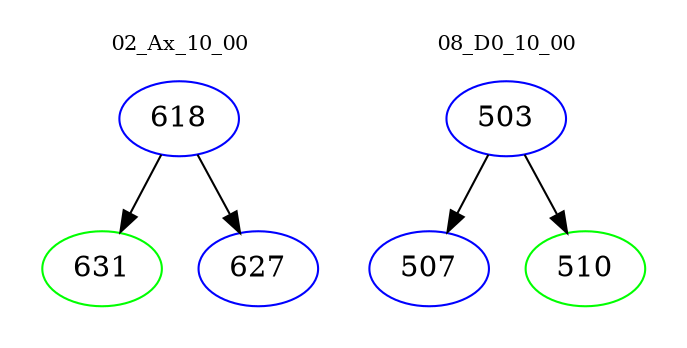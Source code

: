 digraph{
subgraph cluster_0 {
color = white
label = "02_Ax_10_00";
fontsize=10;
T0_618 [label="618", color="blue"]
T0_618 -> T0_631 [color="black"]
T0_631 [label="631", color="green"]
T0_618 -> T0_627 [color="black"]
T0_627 [label="627", color="blue"]
}
subgraph cluster_1 {
color = white
label = "08_D0_10_00";
fontsize=10;
T1_503 [label="503", color="blue"]
T1_503 -> T1_507 [color="black"]
T1_507 [label="507", color="blue"]
T1_503 -> T1_510 [color="black"]
T1_510 [label="510", color="green"]
}
}
